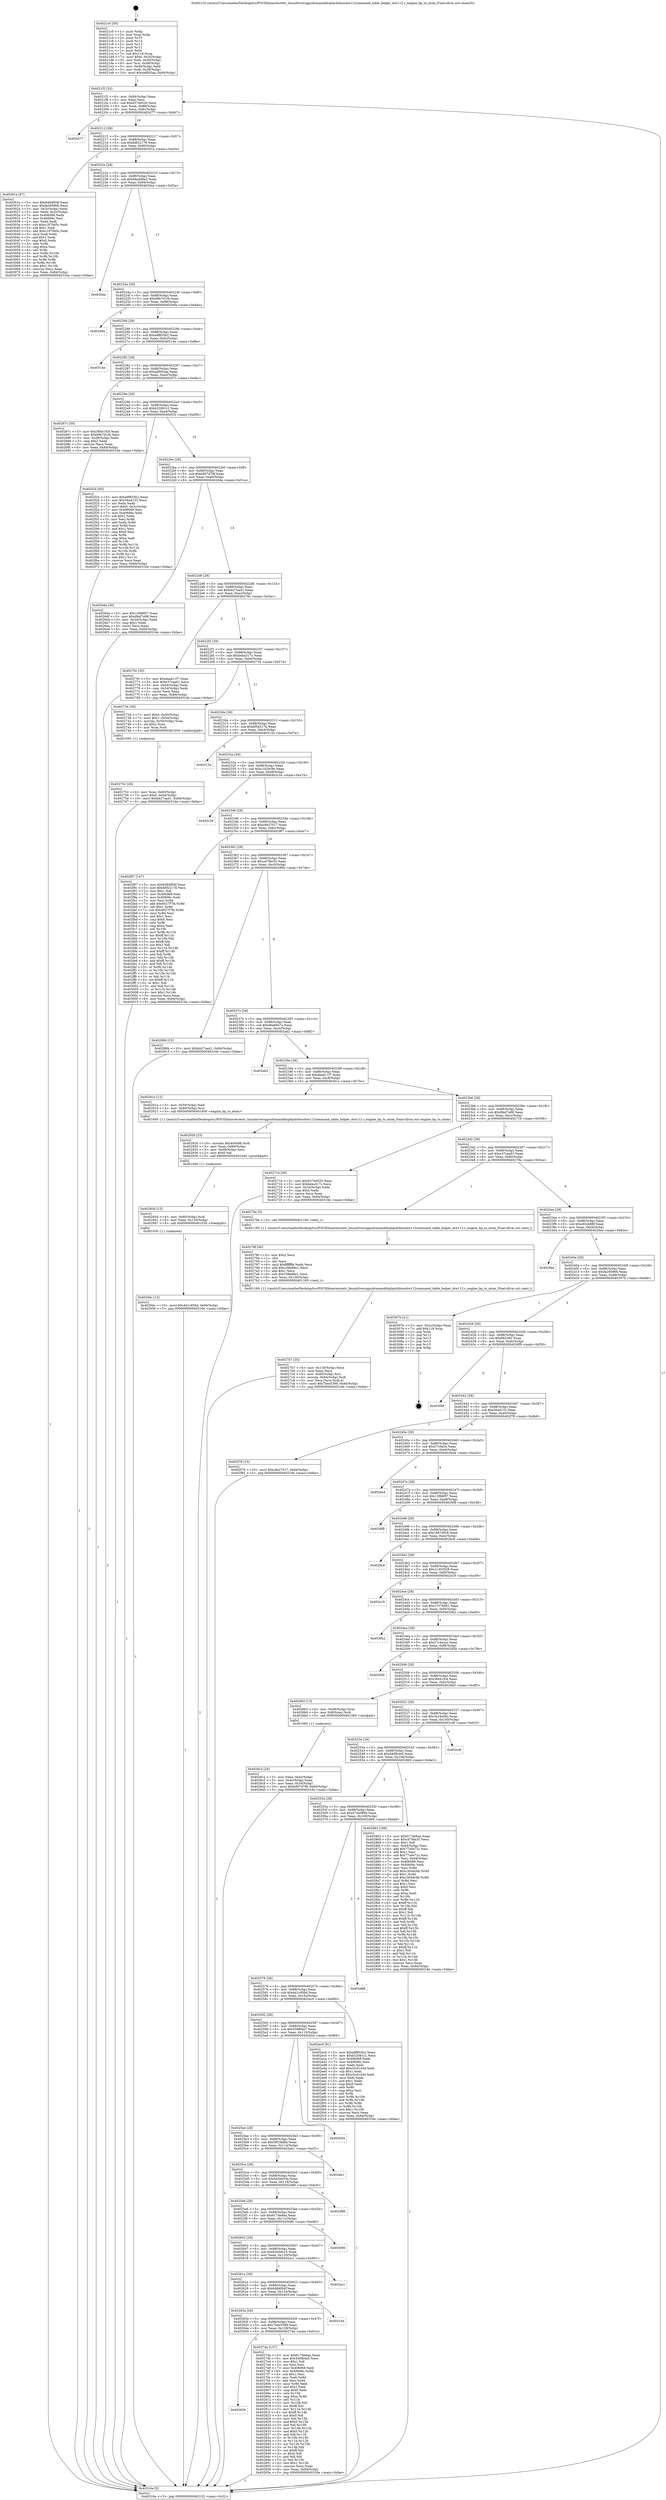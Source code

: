 digraph "0x4021c0" {
  label = "0x4021c0 (/mnt/c/Users/mathe/Desktop/tcc/POCII/binaries/extr_linuxdriversgpudrmamddisplaydcbiosdce112command_table_helper_dce112.c_engine_bp_to_atom_Final-ollvm.out::main(0))"
  labelloc = "t"
  node[shape=record]

  Entry [label="",width=0.3,height=0.3,shape=circle,fillcolor=black,style=filled]
  "0x4021f2" [label="{
     0x4021f2 [32]\l
     | [instrs]\l
     &nbsp;&nbsp;0x4021f2 \<+6\>: mov -0x84(%rbp),%eax\l
     &nbsp;&nbsp;0x4021f8 \<+2\>: mov %eax,%ecx\l
     &nbsp;&nbsp;0x4021fa \<+6\>: sub $0x837dd520,%ecx\l
     &nbsp;&nbsp;0x402200 \<+6\>: mov %eax,-0x88(%rbp)\l
     &nbsp;&nbsp;0x402206 \<+6\>: mov %ecx,-0x8c(%rbp)\l
     &nbsp;&nbsp;0x40220c \<+6\>: je 0000000000402d77 \<main+0xbb7\>\l
  }"]
  "0x402d77" [label="{
     0x402d77\l
  }", style=dashed]
  "0x402212" [label="{
     0x402212 [28]\l
     | [instrs]\l
     &nbsp;&nbsp;0x402212 \<+5\>: jmp 0000000000402217 \<main+0x57\>\l
     &nbsp;&nbsp;0x402217 \<+6\>: mov -0x88(%rbp),%eax\l
     &nbsp;&nbsp;0x40221d \<+5\>: sub $0x8df22178,%eax\l
     &nbsp;&nbsp;0x402222 \<+6\>: mov %eax,-0x90(%rbp)\l
     &nbsp;&nbsp;0x402228 \<+6\>: je 000000000040301a \<main+0xe5a\>\l
  }"]
  Exit [label="",width=0.3,height=0.3,shape=circle,fillcolor=black,style=filled,peripheries=2]
  "0x40301a" [label="{
     0x40301a [97]\l
     | [instrs]\l
     &nbsp;&nbsp;0x40301a \<+5\>: mov $0x6484f04f,%eax\l
     &nbsp;&nbsp;0x40301f \<+5\>: mov $0xfa285966,%ecx\l
     &nbsp;&nbsp;0x403024 \<+3\>: mov -0x3c(%rbp),%edx\l
     &nbsp;&nbsp;0x403027 \<+3\>: mov %edx,-0x2c(%rbp)\l
     &nbsp;&nbsp;0x40302a \<+7\>: mov 0x406068,%edx\l
     &nbsp;&nbsp;0x403031 \<+7\>: mov 0x40606c,%esi\l
     &nbsp;&nbsp;0x403038 \<+2\>: mov %edx,%edi\l
     &nbsp;&nbsp;0x40303a \<+6\>: sub $0xc1970d5c,%edi\l
     &nbsp;&nbsp;0x403040 \<+3\>: sub $0x1,%edi\l
     &nbsp;&nbsp;0x403043 \<+6\>: add $0xc1970d5c,%edi\l
     &nbsp;&nbsp;0x403049 \<+3\>: imul %edi,%edx\l
     &nbsp;&nbsp;0x40304c \<+3\>: and $0x1,%edx\l
     &nbsp;&nbsp;0x40304f \<+3\>: cmp $0x0,%edx\l
     &nbsp;&nbsp;0x403052 \<+4\>: sete %r8b\l
     &nbsp;&nbsp;0x403056 \<+3\>: cmp $0xa,%esi\l
     &nbsp;&nbsp;0x403059 \<+4\>: setl %r9b\l
     &nbsp;&nbsp;0x40305d \<+3\>: mov %r8b,%r10b\l
     &nbsp;&nbsp;0x403060 \<+3\>: and %r9b,%r10b\l
     &nbsp;&nbsp;0x403063 \<+3\>: xor %r9b,%r8b\l
     &nbsp;&nbsp;0x403066 \<+3\>: or %r8b,%r10b\l
     &nbsp;&nbsp;0x403069 \<+4\>: test $0x1,%r10b\l
     &nbsp;&nbsp;0x40306d \<+3\>: cmovne %ecx,%eax\l
     &nbsp;&nbsp;0x403070 \<+6\>: mov %eax,-0x84(%rbp)\l
     &nbsp;&nbsp;0x403076 \<+5\>: jmp 000000000040316e \<main+0xfae\>\l
  }"]
  "0x40222e" [label="{
     0x40222e [28]\l
     | [instrs]\l
     &nbsp;&nbsp;0x40222e \<+5\>: jmp 0000000000402233 \<main+0x73\>\l
     &nbsp;&nbsp;0x402233 \<+6\>: mov -0x88(%rbp),%eax\l
     &nbsp;&nbsp;0x402239 \<+5\>: sub $0x94edd8a3,%eax\l
     &nbsp;&nbsp;0x40223e \<+6\>: mov %eax,-0x94(%rbp)\l
     &nbsp;&nbsp;0x402244 \<+6\>: je 00000000004030ea \<main+0xf2a\>\l
  }"]
  "0x40294c" [label="{
     0x40294c [15]\l
     | [instrs]\l
     &nbsp;&nbsp;0x40294c \<+10\>: movl $0x4d1c856d,-0x84(%rbp)\l
     &nbsp;&nbsp;0x402956 \<+5\>: jmp 000000000040316e \<main+0xfae\>\l
  }"]
  "0x4030ea" [label="{
     0x4030ea\l
  }", style=dashed]
  "0x40224a" [label="{
     0x40224a [28]\l
     | [instrs]\l
     &nbsp;&nbsp;0x40224a \<+5\>: jmp 000000000040224f \<main+0x8f\>\l
     &nbsp;&nbsp;0x40224f \<+6\>: mov -0x88(%rbp),%eax\l
     &nbsp;&nbsp;0x402255 \<+5\>: sub $0x99b7d1f4,%eax\l
     &nbsp;&nbsp;0x40225a \<+6\>: mov %eax,-0x98(%rbp)\l
     &nbsp;&nbsp;0x402260 \<+6\>: je 000000000040269a \<main+0x4da\>\l
  }"]
  "0x40293d" [label="{
     0x40293d [15]\l
     | [instrs]\l
     &nbsp;&nbsp;0x40293d \<+4\>: mov -0x60(%rbp),%rdi\l
     &nbsp;&nbsp;0x402941 \<+6\>: mov %eax,-0x134(%rbp)\l
     &nbsp;&nbsp;0x402947 \<+5\>: call 0000000000401030 \<free@plt\>\l
     | [calls]\l
     &nbsp;&nbsp;0x401030 \{1\} (unknown)\l
  }"]
  "0x40269a" [label="{
     0x40269a\l
  }", style=dashed]
  "0x402266" [label="{
     0x402266 [28]\l
     | [instrs]\l
     &nbsp;&nbsp;0x402266 \<+5\>: jmp 000000000040226b \<main+0xab\>\l
     &nbsp;&nbsp;0x40226b \<+6\>: mov -0x88(%rbp),%eax\l
     &nbsp;&nbsp;0x402271 \<+5\>: sub $0xa9f855b2,%eax\l
     &nbsp;&nbsp;0x402276 \<+6\>: mov %eax,-0x9c(%rbp)\l
     &nbsp;&nbsp;0x40227c \<+6\>: je 000000000040314e \<main+0xf8e\>\l
  }"]
  "0x402926" [label="{
     0x402926 [23]\l
     | [instrs]\l
     &nbsp;&nbsp;0x402926 \<+10\>: movabs $0x4040d6,%rdi\l
     &nbsp;&nbsp;0x402930 \<+3\>: mov %eax,-0x68(%rbp)\l
     &nbsp;&nbsp;0x402933 \<+3\>: mov -0x68(%rbp),%esi\l
     &nbsp;&nbsp;0x402936 \<+2\>: mov $0x0,%al\l
     &nbsp;&nbsp;0x402938 \<+5\>: call 0000000000401040 \<printf@plt\>\l
     | [calls]\l
     &nbsp;&nbsp;0x401040 \{1\} (unknown)\l
  }"]
  "0x40314e" [label="{
     0x40314e\l
  }", style=dashed]
  "0x402282" [label="{
     0x402282 [28]\l
     | [instrs]\l
     &nbsp;&nbsp;0x402282 \<+5\>: jmp 0000000000402287 \<main+0xc7\>\l
     &nbsp;&nbsp;0x402287 \<+6\>: mov -0x88(%rbp),%eax\l
     &nbsp;&nbsp;0x40228d \<+5\>: sub $0xaaf003aa,%eax\l
     &nbsp;&nbsp;0x402292 \<+6\>: mov %eax,-0xa0(%rbp)\l
     &nbsp;&nbsp;0x402298 \<+6\>: je 000000000040267c \<main+0x4bc\>\l
  }"]
  "0x402656" [label="{
     0x402656\l
  }", style=dashed]
  "0x40267c" [label="{
     0x40267c [30]\l
     | [instrs]\l
     &nbsp;&nbsp;0x40267c \<+5\>: mov $0x38441fc4,%eax\l
     &nbsp;&nbsp;0x402681 \<+5\>: mov $0x99b7d1f4,%ecx\l
     &nbsp;&nbsp;0x402686 \<+3\>: mov -0x38(%rbp),%edx\l
     &nbsp;&nbsp;0x402689 \<+3\>: cmp $0x2,%edx\l
     &nbsp;&nbsp;0x40268c \<+3\>: cmovne %ecx,%eax\l
     &nbsp;&nbsp;0x40268f \<+6\>: mov %eax,-0x84(%rbp)\l
     &nbsp;&nbsp;0x402695 \<+5\>: jmp 000000000040316e \<main+0xfae\>\l
  }"]
  "0x40229e" [label="{
     0x40229e [28]\l
     | [instrs]\l
     &nbsp;&nbsp;0x40229e \<+5\>: jmp 00000000004022a3 \<main+0xe3\>\l
     &nbsp;&nbsp;0x4022a3 \<+6\>: mov -0x88(%rbp),%eax\l
     &nbsp;&nbsp;0x4022a9 \<+5\>: sub $0xb32081c1,%eax\l
     &nbsp;&nbsp;0x4022ae \<+6\>: mov %eax,-0xa4(%rbp)\l
     &nbsp;&nbsp;0x4022b4 \<+6\>: je 0000000000402f1b \<main+0xd5b\>\l
  }"]
  "0x40316e" [label="{
     0x40316e [5]\l
     | [instrs]\l
     &nbsp;&nbsp;0x40316e \<+5\>: jmp 00000000004021f2 \<main+0x32\>\l
  }"]
  "0x4021c0" [label="{
     0x4021c0 [50]\l
     | [instrs]\l
     &nbsp;&nbsp;0x4021c0 \<+1\>: push %rbp\l
     &nbsp;&nbsp;0x4021c1 \<+3\>: mov %rsp,%rbp\l
     &nbsp;&nbsp;0x4021c4 \<+2\>: push %r15\l
     &nbsp;&nbsp;0x4021c6 \<+2\>: push %r14\l
     &nbsp;&nbsp;0x4021c8 \<+2\>: push %r13\l
     &nbsp;&nbsp;0x4021ca \<+2\>: push %r12\l
     &nbsp;&nbsp;0x4021cc \<+1\>: push %rbx\l
     &nbsp;&nbsp;0x4021cd \<+7\>: sub $0x118,%rsp\l
     &nbsp;&nbsp;0x4021d4 \<+7\>: movl $0x0,-0x3c(%rbp)\l
     &nbsp;&nbsp;0x4021db \<+3\>: mov %edi,-0x40(%rbp)\l
     &nbsp;&nbsp;0x4021de \<+4\>: mov %rsi,-0x48(%rbp)\l
     &nbsp;&nbsp;0x4021e2 \<+3\>: mov -0x40(%rbp),%edi\l
     &nbsp;&nbsp;0x4021e5 \<+3\>: mov %edi,-0x38(%rbp)\l
     &nbsp;&nbsp;0x4021e8 \<+10\>: movl $0xaaf003aa,-0x84(%rbp)\l
  }"]
  "0x4027da" [label="{
     0x4027da [137]\l
     | [instrs]\l
     &nbsp;&nbsp;0x4027da \<+5\>: mov $0x6174b6aa,%eax\l
     &nbsp;&nbsp;0x4027df \<+5\>: mov $0x440fb4e5,%ecx\l
     &nbsp;&nbsp;0x4027e4 \<+2\>: mov $0x1,%dl\l
     &nbsp;&nbsp;0x4027e6 \<+2\>: xor %esi,%esi\l
     &nbsp;&nbsp;0x4027e8 \<+7\>: mov 0x406068,%edi\l
     &nbsp;&nbsp;0x4027ef \<+8\>: mov 0x40606c,%r8d\l
     &nbsp;&nbsp;0x4027f7 \<+3\>: sub $0x1,%esi\l
     &nbsp;&nbsp;0x4027fa \<+3\>: mov %edi,%r9d\l
     &nbsp;&nbsp;0x4027fd \<+3\>: add %esi,%r9d\l
     &nbsp;&nbsp;0x402800 \<+4\>: imul %r9d,%edi\l
     &nbsp;&nbsp;0x402804 \<+3\>: and $0x1,%edi\l
     &nbsp;&nbsp;0x402807 \<+3\>: cmp $0x0,%edi\l
     &nbsp;&nbsp;0x40280a \<+4\>: sete %r10b\l
     &nbsp;&nbsp;0x40280e \<+4\>: cmp $0xa,%r8d\l
     &nbsp;&nbsp;0x402812 \<+4\>: setl %r11b\l
     &nbsp;&nbsp;0x402816 \<+3\>: mov %r10b,%bl\l
     &nbsp;&nbsp;0x402819 \<+3\>: xor $0xff,%bl\l
     &nbsp;&nbsp;0x40281c \<+3\>: mov %r11b,%r14b\l
     &nbsp;&nbsp;0x40281f \<+4\>: xor $0xff,%r14b\l
     &nbsp;&nbsp;0x402823 \<+3\>: xor $0x0,%dl\l
     &nbsp;&nbsp;0x402826 \<+3\>: mov %bl,%r15b\l
     &nbsp;&nbsp;0x402829 \<+4\>: and $0x0,%r15b\l
     &nbsp;&nbsp;0x40282d \<+3\>: and %dl,%r10b\l
     &nbsp;&nbsp;0x402830 \<+3\>: mov %r14b,%r12b\l
     &nbsp;&nbsp;0x402833 \<+4\>: and $0x0,%r12b\l
     &nbsp;&nbsp;0x402837 \<+3\>: and %dl,%r11b\l
     &nbsp;&nbsp;0x40283a \<+3\>: or %r10b,%r15b\l
     &nbsp;&nbsp;0x40283d \<+3\>: or %r11b,%r12b\l
     &nbsp;&nbsp;0x402840 \<+3\>: xor %r12b,%r15b\l
     &nbsp;&nbsp;0x402843 \<+3\>: or %r14b,%bl\l
     &nbsp;&nbsp;0x402846 \<+3\>: xor $0xff,%bl\l
     &nbsp;&nbsp;0x402849 \<+3\>: or $0x0,%dl\l
     &nbsp;&nbsp;0x40284c \<+2\>: and %dl,%bl\l
     &nbsp;&nbsp;0x40284e \<+3\>: or %bl,%r15b\l
     &nbsp;&nbsp;0x402851 \<+4\>: test $0x1,%r15b\l
     &nbsp;&nbsp;0x402855 \<+3\>: cmovne %ecx,%eax\l
     &nbsp;&nbsp;0x402858 \<+6\>: mov %eax,-0x84(%rbp)\l
     &nbsp;&nbsp;0x40285e \<+5\>: jmp 000000000040316e \<main+0xfae\>\l
  }"]
  "0x402f1b" [label="{
     0x402f1b [93]\l
     | [instrs]\l
     &nbsp;&nbsp;0x402f1b \<+5\>: mov $0xa9f855b2,%eax\l
     &nbsp;&nbsp;0x402f20 \<+5\>: mov $0x56a4133,%ecx\l
     &nbsp;&nbsp;0x402f25 \<+2\>: xor %edx,%edx\l
     &nbsp;&nbsp;0x402f27 \<+7\>: movl $0x0,-0x3c(%rbp)\l
     &nbsp;&nbsp;0x402f2e \<+7\>: mov 0x406068,%esi\l
     &nbsp;&nbsp;0x402f35 \<+7\>: mov 0x40606c,%edi\l
     &nbsp;&nbsp;0x402f3c \<+3\>: sub $0x1,%edx\l
     &nbsp;&nbsp;0x402f3f \<+3\>: mov %esi,%r8d\l
     &nbsp;&nbsp;0x402f42 \<+3\>: add %edx,%r8d\l
     &nbsp;&nbsp;0x402f45 \<+4\>: imul %r8d,%esi\l
     &nbsp;&nbsp;0x402f49 \<+3\>: and $0x1,%esi\l
     &nbsp;&nbsp;0x402f4c \<+3\>: cmp $0x0,%esi\l
     &nbsp;&nbsp;0x402f4f \<+4\>: sete %r9b\l
     &nbsp;&nbsp;0x402f53 \<+3\>: cmp $0xa,%edi\l
     &nbsp;&nbsp;0x402f56 \<+4\>: setl %r10b\l
     &nbsp;&nbsp;0x402f5a \<+3\>: mov %r9b,%r11b\l
     &nbsp;&nbsp;0x402f5d \<+3\>: and %r10b,%r11b\l
     &nbsp;&nbsp;0x402f60 \<+3\>: xor %r10b,%r9b\l
     &nbsp;&nbsp;0x402f63 \<+3\>: or %r9b,%r11b\l
     &nbsp;&nbsp;0x402f66 \<+4\>: test $0x1,%r11b\l
     &nbsp;&nbsp;0x402f6a \<+3\>: cmovne %ecx,%eax\l
     &nbsp;&nbsp;0x402f6d \<+6\>: mov %eax,-0x84(%rbp)\l
     &nbsp;&nbsp;0x402f73 \<+5\>: jmp 000000000040316e \<main+0xfae\>\l
  }"]
  "0x4022ba" [label="{
     0x4022ba [28]\l
     | [instrs]\l
     &nbsp;&nbsp;0x4022ba \<+5\>: jmp 00000000004022bf \<main+0xff\>\l
     &nbsp;&nbsp;0x4022bf \<+6\>: mov -0x88(%rbp),%eax\l
     &nbsp;&nbsp;0x4022c5 \<+5\>: sub $0xb907d78f,%eax\l
     &nbsp;&nbsp;0x4022ca \<+6\>: mov %eax,-0xa8(%rbp)\l
     &nbsp;&nbsp;0x4022d0 \<+6\>: je 00000000004026da \<main+0x51a\>\l
  }"]
  "0x40263a" [label="{
     0x40263a [28]\l
     | [instrs]\l
     &nbsp;&nbsp;0x40263a \<+5\>: jmp 000000000040263f \<main+0x47f\>\l
     &nbsp;&nbsp;0x40263f \<+6\>: mov -0x88(%rbp),%eax\l
     &nbsp;&nbsp;0x402645 \<+5\>: sub $0x7bee5399,%eax\l
     &nbsp;&nbsp;0x40264a \<+6\>: mov %eax,-0x128(%rbp)\l
     &nbsp;&nbsp;0x402650 \<+6\>: je 00000000004027da \<main+0x61a\>\l
  }"]
  "0x4026da" [label="{
     0x4026da [30]\l
     | [instrs]\l
     &nbsp;&nbsp;0x4026da \<+5\>: mov $0x13f96f57,%eax\l
     &nbsp;&nbsp;0x4026df \<+5\>: mov $0xdfed7a98,%ecx\l
     &nbsp;&nbsp;0x4026e4 \<+3\>: mov -0x34(%rbp),%edx\l
     &nbsp;&nbsp;0x4026e7 \<+3\>: cmp $0x1,%edx\l
     &nbsp;&nbsp;0x4026ea \<+3\>: cmovl %ecx,%eax\l
     &nbsp;&nbsp;0x4026ed \<+6\>: mov %eax,-0x84(%rbp)\l
     &nbsp;&nbsp;0x4026f3 \<+5\>: jmp 000000000040316e \<main+0xfae\>\l
  }"]
  "0x4022d6" [label="{
     0x4022d6 [28]\l
     | [instrs]\l
     &nbsp;&nbsp;0x4022d6 \<+5\>: jmp 00000000004022db \<main+0x11b\>\l
     &nbsp;&nbsp;0x4022db \<+6\>: mov -0x88(%rbp),%eax\l
     &nbsp;&nbsp;0x4022e1 \<+5\>: sub $0xbb27aa41,%eax\l
     &nbsp;&nbsp;0x4022e6 \<+6\>: mov %eax,-0xac(%rbp)\l
     &nbsp;&nbsp;0x4022ec \<+6\>: je 000000000040276c \<main+0x5ac\>\l
  }"]
  "0x403164" [label="{
     0x403164\l
  }", style=dashed]
  "0x40276c" [label="{
     0x40276c [30]\l
     | [instrs]\l
     &nbsp;&nbsp;0x40276c \<+5\>: mov $0xdaad11f7,%eax\l
     &nbsp;&nbsp;0x402771 \<+5\>: mov $0xe37caa01,%ecx\l
     &nbsp;&nbsp;0x402776 \<+3\>: mov -0x64(%rbp),%edx\l
     &nbsp;&nbsp;0x402779 \<+3\>: cmp -0x54(%rbp),%edx\l
     &nbsp;&nbsp;0x40277c \<+3\>: cmovl %ecx,%eax\l
     &nbsp;&nbsp;0x40277f \<+6\>: mov %eax,-0x84(%rbp)\l
     &nbsp;&nbsp;0x402785 \<+5\>: jmp 000000000040316e \<main+0xfae\>\l
  }"]
  "0x4022f2" [label="{
     0x4022f2 [28]\l
     | [instrs]\l
     &nbsp;&nbsp;0x4022f2 \<+5\>: jmp 00000000004022f7 \<main+0x137\>\l
     &nbsp;&nbsp;0x4022f7 \<+6\>: mov -0x88(%rbp),%eax\l
     &nbsp;&nbsp;0x4022fd \<+5\>: sub $0xbeba317c,%eax\l
     &nbsp;&nbsp;0x402302 \<+6\>: mov %eax,-0xb0(%rbp)\l
     &nbsp;&nbsp;0x402308 \<+6\>: je 0000000000402734 \<main+0x574\>\l
  }"]
  "0x40261e" [label="{
     0x40261e [28]\l
     | [instrs]\l
     &nbsp;&nbsp;0x40261e \<+5\>: jmp 0000000000402623 \<main+0x463\>\l
     &nbsp;&nbsp;0x402623 \<+6\>: mov -0x88(%rbp),%eax\l
     &nbsp;&nbsp;0x402629 \<+5\>: sub $0x6484f04f,%eax\l
     &nbsp;&nbsp;0x40262e \<+6\>: mov %eax,-0x124(%rbp)\l
     &nbsp;&nbsp;0x402634 \<+6\>: je 0000000000403164 \<main+0xfa4\>\l
  }"]
  "0x402734" [label="{
     0x402734 [30]\l
     | [instrs]\l
     &nbsp;&nbsp;0x402734 \<+7\>: movl $0x0,-0x50(%rbp)\l
     &nbsp;&nbsp;0x40273b \<+7\>: movl $0x1,-0x54(%rbp)\l
     &nbsp;&nbsp;0x402742 \<+4\>: movslq -0x54(%rbp),%rax\l
     &nbsp;&nbsp;0x402746 \<+4\>: shl $0x2,%rax\l
     &nbsp;&nbsp;0x40274a \<+3\>: mov %rax,%rdi\l
     &nbsp;&nbsp;0x40274d \<+5\>: call 0000000000401050 \<malloc@plt\>\l
     | [calls]\l
     &nbsp;&nbsp;0x401050 \{1\} (unknown)\l
  }"]
  "0x40230e" [label="{
     0x40230e [28]\l
     | [instrs]\l
     &nbsp;&nbsp;0x40230e \<+5\>: jmp 0000000000402313 \<main+0x153\>\l
     &nbsp;&nbsp;0x402313 \<+6\>: mov -0x88(%rbp),%eax\l
     &nbsp;&nbsp;0x402319 \<+5\>: sub $0xbf5b517b,%eax\l
     &nbsp;&nbsp;0x40231e \<+6\>: mov %eax,-0xb4(%rbp)\l
     &nbsp;&nbsp;0x402324 \<+6\>: je 000000000040313a \<main+0xf7a\>\l
  }"]
  "0x402ac1" [label="{
     0x402ac1\l
  }", style=dashed]
  "0x40313a" [label="{
     0x40313a\l
  }", style=dashed]
  "0x40232a" [label="{
     0x40232a [28]\l
     | [instrs]\l
     &nbsp;&nbsp;0x40232a \<+5\>: jmp 000000000040232f \<main+0x16f\>\l
     &nbsp;&nbsp;0x40232f \<+6\>: mov -0x88(%rbp),%eax\l
     &nbsp;&nbsp;0x402335 \<+5\>: sub $0xc1d24c9e,%eax\l
     &nbsp;&nbsp;0x40233a \<+6\>: mov %eax,-0xb8(%rbp)\l
     &nbsp;&nbsp;0x402340 \<+6\>: je 0000000000402c34 \<main+0xa74\>\l
  }"]
  "0x402602" [label="{
     0x402602 [28]\l
     | [instrs]\l
     &nbsp;&nbsp;0x402602 \<+5\>: jmp 0000000000402607 \<main+0x447\>\l
     &nbsp;&nbsp;0x402607 \<+6\>: mov -0x88(%rbp),%eax\l
     &nbsp;&nbsp;0x40260d \<+5\>: sub $0x63e5de15,%eax\l
     &nbsp;&nbsp;0x402612 \<+6\>: mov %eax,-0x120(%rbp)\l
     &nbsp;&nbsp;0x402618 \<+6\>: je 0000000000402ac1 \<main+0x901\>\l
  }"]
  "0x402c34" [label="{
     0x402c34\l
  }", style=dashed]
  "0x402346" [label="{
     0x402346 [28]\l
     | [instrs]\l
     &nbsp;&nbsp;0x402346 \<+5\>: jmp 000000000040234b \<main+0x18b\>\l
     &nbsp;&nbsp;0x40234b \<+6\>: mov -0x88(%rbp),%eax\l
     &nbsp;&nbsp;0x402351 \<+5\>: sub $0xc9e27017,%eax\l
     &nbsp;&nbsp;0x402356 \<+6\>: mov %eax,-0xbc(%rbp)\l
     &nbsp;&nbsp;0x40235c \<+6\>: je 0000000000402f87 \<main+0xdc7\>\l
  }"]
  "0x403090" [label="{
     0x403090\l
  }", style=dashed]
  "0x402f87" [label="{
     0x402f87 [147]\l
     | [instrs]\l
     &nbsp;&nbsp;0x402f87 \<+5\>: mov $0x6484f04f,%eax\l
     &nbsp;&nbsp;0x402f8c \<+5\>: mov $0x8df22178,%ecx\l
     &nbsp;&nbsp;0x402f91 \<+2\>: mov $0x1,%dl\l
     &nbsp;&nbsp;0x402f93 \<+7\>: mov 0x406068,%esi\l
     &nbsp;&nbsp;0x402f9a \<+7\>: mov 0x40606c,%edi\l
     &nbsp;&nbsp;0x402fa1 \<+3\>: mov %esi,%r8d\l
     &nbsp;&nbsp;0x402fa4 \<+7\>: add $0x4027f7fd,%r8d\l
     &nbsp;&nbsp;0x402fab \<+4\>: sub $0x1,%r8d\l
     &nbsp;&nbsp;0x402faf \<+7\>: sub $0x4027f7fd,%r8d\l
     &nbsp;&nbsp;0x402fb6 \<+4\>: imul %r8d,%esi\l
     &nbsp;&nbsp;0x402fba \<+3\>: and $0x1,%esi\l
     &nbsp;&nbsp;0x402fbd \<+3\>: cmp $0x0,%esi\l
     &nbsp;&nbsp;0x402fc0 \<+4\>: sete %r9b\l
     &nbsp;&nbsp;0x402fc4 \<+3\>: cmp $0xa,%edi\l
     &nbsp;&nbsp;0x402fc7 \<+4\>: setl %r10b\l
     &nbsp;&nbsp;0x402fcb \<+3\>: mov %r9b,%r11b\l
     &nbsp;&nbsp;0x402fce \<+4\>: xor $0xff,%r11b\l
     &nbsp;&nbsp;0x402fd2 \<+3\>: mov %r10b,%bl\l
     &nbsp;&nbsp;0x402fd5 \<+3\>: xor $0xff,%bl\l
     &nbsp;&nbsp;0x402fd8 \<+3\>: xor $0x1,%dl\l
     &nbsp;&nbsp;0x402fdb \<+3\>: mov %r11b,%r14b\l
     &nbsp;&nbsp;0x402fde \<+4\>: and $0xff,%r14b\l
     &nbsp;&nbsp;0x402fe2 \<+3\>: and %dl,%r9b\l
     &nbsp;&nbsp;0x402fe5 \<+3\>: mov %bl,%r15b\l
     &nbsp;&nbsp;0x402fe8 \<+4\>: and $0xff,%r15b\l
     &nbsp;&nbsp;0x402fec \<+3\>: and %dl,%r10b\l
     &nbsp;&nbsp;0x402fef \<+3\>: or %r9b,%r14b\l
     &nbsp;&nbsp;0x402ff2 \<+3\>: or %r10b,%r15b\l
     &nbsp;&nbsp;0x402ff5 \<+3\>: xor %r15b,%r14b\l
     &nbsp;&nbsp;0x402ff8 \<+3\>: or %bl,%r11b\l
     &nbsp;&nbsp;0x402ffb \<+4\>: xor $0xff,%r11b\l
     &nbsp;&nbsp;0x402fff \<+3\>: or $0x1,%dl\l
     &nbsp;&nbsp;0x403002 \<+3\>: and %dl,%r11b\l
     &nbsp;&nbsp;0x403005 \<+3\>: or %r11b,%r14b\l
     &nbsp;&nbsp;0x403008 \<+4\>: test $0x1,%r14b\l
     &nbsp;&nbsp;0x40300c \<+3\>: cmovne %ecx,%eax\l
     &nbsp;&nbsp;0x40300f \<+6\>: mov %eax,-0x84(%rbp)\l
     &nbsp;&nbsp;0x403015 \<+5\>: jmp 000000000040316e \<main+0xfae\>\l
  }"]
  "0x402362" [label="{
     0x402362 [28]\l
     | [instrs]\l
     &nbsp;&nbsp;0x402362 \<+5\>: jmp 0000000000402367 \<main+0x1a7\>\l
     &nbsp;&nbsp;0x402367 \<+6\>: mov -0x88(%rbp),%eax\l
     &nbsp;&nbsp;0x40236d \<+5\>: sub $0xcd7fde35,%eax\l
     &nbsp;&nbsp;0x402372 \<+6\>: mov %eax,-0xc0(%rbp)\l
     &nbsp;&nbsp;0x402378 \<+6\>: je 000000000040290b \<main+0x74b\>\l
  }"]
  "0x4025e6" [label="{
     0x4025e6 [28]\l
     | [instrs]\l
     &nbsp;&nbsp;0x4025e6 \<+5\>: jmp 00000000004025eb \<main+0x42b\>\l
     &nbsp;&nbsp;0x4025eb \<+6\>: mov -0x88(%rbp),%eax\l
     &nbsp;&nbsp;0x4025f1 \<+5\>: sub $0x6174b6aa,%eax\l
     &nbsp;&nbsp;0x4025f6 \<+6\>: mov %eax,-0x11c(%rbp)\l
     &nbsp;&nbsp;0x4025fc \<+6\>: je 0000000000403090 \<main+0xed0\>\l
  }"]
  "0x40290b" [label="{
     0x40290b [15]\l
     | [instrs]\l
     &nbsp;&nbsp;0x40290b \<+10\>: movl $0xbb27aa41,-0x84(%rbp)\l
     &nbsp;&nbsp;0x402915 \<+5\>: jmp 000000000040316e \<main+0xfae\>\l
  }"]
  "0x40237e" [label="{
     0x40237e [28]\l
     | [instrs]\l
     &nbsp;&nbsp;0x40237e \<+5\>: jmp 0000000000402383 \<main+0x1c3\>\l
     &nbsp;&nbsp;0x402383 \<+6\>: mov -0x88(%rbp),%eax\l
     &nbsp;&nbsp;0x402389 \<+5\>: sub $0xd6e66e7a,%eax\l
     &nbsp;&nbsp;0x40238e \<+6\>: mov %eax,-0xc4(%rbp)\l
     &nbsp;&nbsp;0x402394 \<+6\>: je 0000000000402ab2 \<main+0x8f2\>\l
  }"]
  "0x402d86" [label="{
     0x402d86\l
  }", style=dashed]
  "0x402ab2" [label="{
     0x402ab2\l
  }", style=dashed]
  "0x40239a" [label="{
     0x40239a [28]\l
     | [instrs]\l
     &nbsp;&nbsp;0x40239a \<+5\>: jmp 000000000040239f \<main+0x1df\>\l
     &nbsp;&nbsp;0x40239f \<+6\>: mov -0x88(%rbp),%eax\l
     &nbsp;&nbsp;0x4023a5 \<+5\>: sub $0xdaad11f7,%eax\l
     &nbsp;&nbsp;0x4023aa \<+6\>: mov %eax,-0xc8(%rbp)\l
     &nbsp;&nbsp;0x4023b0 \<+6\>: je 000000000040291a \<main+0x75a\>\l
  }"]
  "0x4025ca" [label="{
     0x4025ca [28]\l
     | [instrs]\l
     &nbsp;&nbsp;0x4025ca \<+5\>: jmp 00000000004025cf \<main+0x40f\>\l
     &nbsp;&nbsp;0x4025cf \<+6\>: mov -0x88(%rbp),%eax\l
     &nbsp;&nbsp;0x4025d5 \<+5\>: sub $0x5a5eb33a,%eax\l
     &nbsp;&nbsp;0x4025da \<+6\>: mov %eax,-0x118(%rbp)\l
     &nbsp;&nbsp;0x4025e0 \<+6\>: je 0000000000402d86 \<main+0xbc6\>\l
  }"]
  "0x40291a" [label="{
     0x40291a [12]\l
     | [instrs]\l
     &nbsp;&nbsp;0x40291a \<+3\>: mov -0x50(%rbp),%edi\l
     &nbsp;&nbsp;0x40291d \<+4\>: mov -0x60(%rbp),%rsi\l
     &nbsp;&nbsp;0x402921 \<+5\>: call 0000000000401600 \<engine_bp_to_atom\>\l
     | [calls]\l
     &nbsp;&nbsp;0x401600 \{1\} (/mnt/c/Users/mathe/Desktop/tcc/POCII/binaries/extr_linuxdriversgpudrmamddisplaydcbiosdce112command_table_helper_dce112.c_engine_bp_to_atom_Final-ollvm.out::engine_bp_to_atom)\l
  }"]
  "0x4023b6" [label="{
     0x4023b6 [28]\l
     | [instrs]\l
     &nbsp;&nbsp;0x4023b6 \<+5\>: jmp 00000000004023bb \<main+0x1fb\>\l
     &nbsp;&nbsp;0x4023bb \<+6\>: mov -0x88(%rbp),%eax\l
     &nbsp;&nbsp;0x4023c1 \<+5\>: sub $0xdfed7a98,%eax\l
     &nbsp;&nbsp;0x4023c6 \<+6\>: mov %eax,-0xcc(%rbp)\l
     &nbsp;&nbsp;0x4023cc \<+6\>: je 0000000000402716 \<main+0x556\>\l
  }"]
  "0x402eb1" [label="{
     0x402eb1\l
  }", style=dashed]
  "0x402716" [label="{
     0x402716 [30]\l
     | [instrs]\l
     &nbsp;&nbsp;0x402716 \<+5\>: mov $0x837dd520,%eax\l
     &nbsp;&nbsp;0x40271b \<+5\>: mov $0xbeba317c,%ecx\l
     &nbsp;&nbsp;0x402720 \<+3\>: mov -0x34(%rbp),%edx\l
     &nbsp;&nbsp;0x402723 \<+3\>: cmp $0x0,%edx\l
     &nbsp;&nbsp;0x402726 \<+3\>: cmove %ecx,%eax\l
     &nbsp;&nbsp;0x402729 \<+6\>: mov %eax,-0x84(%rbp)\l
     &nbsp;&nbsp;0x40272f \<+5\>: jmp 000000000040316e \<main+0xfae\>\l
  }"]
  "0x4023d2" [label="{
     0x4023d2 [28]\l
     | [instrs]\l
     &nbsp;&nbsp;0x4023d2 \<+5\>: jmp 00000000004023d7 \<main+0x217\>\l
     &nbsp;&nbsp;0x4023d7 \<+6\>: mov -0x88(%rbp),%eax\l
     &nbsp;&nbsp;0x4023dd \<+5\>: sub $0xe37caa01,%eax\l
     &nbsp;&nbsp;0x4023e2 \<+6\>: mov %eax,-0xd0(%rbp)\l
     &nbsp;&nbsp;0x4023e8 \<+6\>: je 000000000040278a \<main+0x5ca\>\l
  }"]
  "0x4025ae" [label="{
     0x4025ae [28]\l
     | [instrs]\l
     &nbsp;&nbsp;0x4025ae \<+5\>: jmp 00000000004025b3 \<main+0x3f3\>\l
     &nbsp;&nbsp;0x4025b3 \<+6\>: mov -0x88(%rbp),%eax\l
     &nbsp;&nbsp;0x4025b9 \<+5\>: sub $0x5853bfbb,%eax\l
     &nbsp;&nbsp;0x4025be \<+6\>: mov %eax,-0x114(%rbp)\l
     &nbsp;&nbsp;0x4025c4 \<+6\>: je 0000000000402eb1 \<main+0xcf1\>\l
  }"]
  "0x40278a" [label="{
     0x40278a [5]\l
     | [instrs]\l
     &nbsp;&nbsp;0x40278a \<+5\>: call 0000000000401160 \<next_i\>\l
     | [calls]\l
     &nbsp;&nbsp;0x401160 \{1\} (/mnt/c/Users/mathe/Desktop/tcc/POCII/binaries/extr_linuxdriversgpudrmamddisplaydcbiosdce112command_table_helper_dce112.c_engine_bp_to_atom_Final-ollvm.out::next_i)\l
  }"]
  "0x4023ee" [label="{
     0x4023ee [28]\l
     | [instrs]\l
     &nbsp;&nbsp;0x4023ee \<+5\>: jmp 00000000004023f3 \<main+0x233\>\l
     &nbsp;&nbsp;0x4023f3 \<+6\>: mov -0x88(%rbp),%eax\l
     &nbsp;&nbsp;0x4023f9 \<+5\>: sub $0xe92cb88f,%eax\l
     &nbsp;&nbsp;0x4023fe \<+6\>: mov %eax,-0xd4(%rbp)\l
     &nbsp;&nbsp;0x402404 \<+6\>: je 00000000004029ee \<main+0x82e\>\l
  }"]
  "0x402b54" [label="{
     0x402b54\l
  }", style=dashed]
  "0x4029ee" [label="{
     0x4029ee\l
  }", style=dashed]
  "0x40240a" [label="{
     0x40240a [28]\l
     | [instrs]\l
     &nbsp;&nbsp;0x40240a \<+5\>: jmp 000000000040240f \<main+0x24f\>\l
     &nbsp;&nbsp;0x40240f \<+6\>: mov -0x88(%rbp),%eax\l
     &nbsp;&nbsp;0x402415 \<+5\>: sub $0xfa285966,%eax\l
     &nbsp;&nbsp;0x40241a \<+6\>: mov %eax,-0xd8(%rbp)\l
     &nbsp;&nbsp;0x402420 \<+6\>: je 000000000040307b \<main+0xebb\>\l
  }"]
  "0x402592" [label="{
     0x402592 [28]\l
     | [instrs]\l
     &nbsp;&nbsp;0x402592 \<+5\>: jmp 0000000000402597 \<main+0x3d7\>\l
     &nbsp;&nbsp;0x402597 \<+6\>: mov -0x88(%rbp),%eax\l
     &nbsp;&nbsp;0x40259d \<+5\>: sub $0x5588fda7,%eax\l
     &nbsp;&nbsp;0x4025a2 \<+6\>: mov %eax,-0x110(%rbp)\l
     &nbsp;&nbsp;0x4025a8 \<+6\>: je 0000000000402b54 \<main+0x994\>\l
  }"]
  "0x40307b" [label="{
     0x40307b [21]\l
     | [instrs]\l
     &nbsp;&nbsp;0x40307b \<+3\>: mov -0x2c(%rbp),%eax\l
     &nbsp;&nbsp;0x40307e \<+7\>: add $0x118,%rsp\l
     &nbsp;&nbsp;0x403085 \<+1\>: pop %rbx\l
     &nbsp;&nbsp;0x403086 \<+2\>: pop %r12\l
     &nbsp;&nbsp;0x403088 \<+2\>: pop %r13\l
     &nbsp;&nbsp;0x40308a \<+2\>: pop %r14\l
     &nbsp;&nbsp;0x40308c \<+2\>: pop %r15\l
     &nbsp;&nbsp;0x40308e \<+1\>: pop %rbp\l
     &nbsp;&nbsp;0x40308f \<+1\>: ret\l
  }"]
  "0x402426" [label="{
     0x402426 [28]\l
     | [instrs]\l
     &nbsp;&nbsp;0x402426 \<+5\>: jmp 000000000040242b \<main+0x26b\>\l
     &nbsp;&nbsp;0x40242b \<+6\>: mov -0x88(%rbp),%eax\l
     &nbsp;&nbsp;0x402431 \<+5\>: sub $0x992360,%eax\l
     &nbsp;&nbsp;0x402436 \<+6\>: mov %eax,-0xdc(%rbp)\l
     &nbsp;&nbsp;0x40243c \<+6\>: je 00000000004030f9 \<main+0xf39\>\l
  }"]
  "0x402ec0" [label="{
     0x402ec0 [91]\l
     | [instrs]\l
     &nbsp;&nbsp;0x402ec0 \<+5\>: mov $0xa9f855b2,%eax\l
     &nbsp;&nbsp;0x402ec5 \<+5\>: mov $0xb32081c1,%ecx\l
     &nbsp;&nbsp;0x402eca \<+7\>: mov 0x406068,%edx\l
     &nbsp;&nbsp;0x402ed1 \<+7\>: mov 0x40606c,%esi\l
     &nbsp;&nbsp;0x402ed8 \<+2\>: mov %edx,%edi\l
     &nbsp;&nbsp;0x402eda \<+6\>: add $0xc5cd143d,%edi\l
     &nbsp;&nbsp;0x402ee0 \<+3\>: sub $0x1,%edi\l
     &nbsp;&nbsp;0x402ee3 \<+6\>: sub $0xc5cd143d,%edi\l
     &nbsp;&nbsp;0x402ee9 \<+3\>: imul %edi,%edx\l
     &nbsp;&nbsp;0x402eec \<+3\>: and $0x1,%edx\l
     &nbsp;&nbsp;0x402eef \<+3\>: cmp $0x0,%edx\l
     &nbsp;&nbsp;0x402ef2 \<+4\>: sete %r8b\l
     &nbsp;&nbsp;0x402ef6 \<+3\>: cmp $0xa,%esi\l
     &nbsp;&nbsp;0x402ef9 \<+4\>: setl %r9b\l
     &nbsp;&nbsp;0x402efd \<+3\>: mov %r8b,%r10b\l
     &nbsp;&nbsp;0x402f00 \<+3\>: and %r9b,%r10b\l
     &nbsp;&nbsp;0x402f03 \<+3\>: xor %r9b,%r8b\l
     &nbsp;&nbsp;0x402f06 \<+3\>: or %r8b,%r10b\l
     &nbsp;&nbsp;0x402f09 \<+4\>: test $0x1,%r10b\l
     &nbsp;&nbsp;0x402f0d \<+3\>: cmovne %ecx,%eax\l
     &nbsp;&nbsp;0x402f10 \<+6\>: mov %eax,-0x84(%rbp)\l
     &nbsp;&nbsp;0x402f16 \<+5\>: jmp 000000000040316e \<main+0xfae\>\l
  }"]
  "0x4030f9" [label="{
     0x4030f9\l
  }", style=dashed]
  "0x402442" [label="{
     0x402442 [28]\l
     | [instrs]\l
     &nbsp;&nbsp;0x402442 \<+5\>: jmp 0000000000402447 \<main+0x287\>\l
     &nbsp;&nbsp;0x402447 \<+6\>: mov -0x88(%rbp),%eax\l
     &nbsp;&nbsp;0x40244d \<+5\>: sub $0x56a4133,%eax\l
     &nbsp;&nbsp;0x402452 \<+6\>: mov %eax,-0xe0(%rbp)\l
     &nbsp;&nbsp;0x402458 \<+6\>: je 0000000000402f78 \<main+0xdb8\>\l
  }"]
  "0x402576" [label="{
     0x402576 [28]\l
     | [instrs]\l
     &nbsp;&nbsp;0x402576 \<+5\>: jmp 000000000040257b \<main+0x3bb\>\l
     &nbsp;&nbsp;0x40257b \<+6\>: mov -0x88(%rbp),%eax\l
     &nbsp;&nbsp;0x402581 \<+5\>: sub $0x4d1c856d,%eax\l
     &nbsp;&nbsp;0x402586 \<+6\>: mov %eax,-0x10c(%rbp)\l
     &nbsp;&nbsp;0x40258c \<+6\>: je 0000000000402ec0 \<main+0xd00\>\l
  }"]
  "0x402f78" [label="{
     0x402f78 [15]\l
     | [instrs]\l
     &nbsp;&nbsp;0x402f78 \<+10\>: movl $0xc9e27017,-0x84(%rbp)\l
     &nbsp;&nbsp;0x402f82 \<+5\>: jmp 000000000040316e \<main+0xfae\>\l
  }"]
  "0x40245e" [label="{
     0x40245e [28]\l
     | [instrs]\l
     &nbsp;&nbsp;0x40245e \<+5\>: jmp 0000000000402463 \<main+0x2a3\>\l
     &nbsp;&nbsp;0x402463 \<+6\>: mov -0x88(%rbp),%eax\l
     &nbsp;&nbsp;0x402469 \<+5\>: sub $0x57c9a54,%eax\l
     &nbsp;&nbsp;0x40246e \<+6\>: mov %eax,-0xe4(%rbp)\l
     &nbsp;&nbsp;0x402474 \<+6\>: je 0000000000402be4 \<main+0xa24\>\l
  }"]
  "0x402d68" [label="{
     0x402d68\l
  }", style=dashed]
  "0x402be4" [label="{
     0x402be4\l
  }", style=dashed]
  "0x40247a" [label="{
     0x40247a [28]\l
     | [instrs]\l
     &nbsp;&nbsp;0x40247a \<+5\>: jmp 000000000040247f \<main+0x2bf\>\l
     &nbsp;&nbsp;0x40247f \<+6\>: mov -0x88(%rbp),%eax\l
     &nbsp;&nbsp;0x402485 \<+5\>: sub $0x13f96f57,%eax\l
     &nbsp;&nbsp;0x40248a \<+6\>: mov %eax,-0xe8(%rbp)\l
     &nbsp;&nbsp;0x402490 \<+6\>: je 00000000004026f8 \<main+0x538\>\l
  }"]
  "0x40255a" [label="{
     0x40255a [28]\l
     | [instrs]\l
     &nbsp;&nbsp;0x40255a \<+5\>: jmp 000000000040255f \<main+0x39f\>\l
     &nbsp;&nbsp;0x40255f \<+6\>: mov -0x88(%rbp),%eax\l
     &nbsp;&nbsp;0x402565 \<+5\>: sub $0x473a0894,%eax\l
     &nbsp;&nbsp;0x40256a \<+6\>: mov %eax,-0x108(%rbp)\l
     &nbsp;&nbsp;0x402570 \<+6\>: je 0000000000402d68 \<main+0xba8\>\l
  }"]
  "0x4026f8" [label="{
     0x4026f8\l
  }", style=dashed]
  "0x402496" [label="{
     0x402496 [28]\l
     | [instrs]\l
     &nbsp;&nbsp;0x402496 \<+5\>: jmp 000000000040249b \<main+0x2db\>\l
     &nbsp;&nbsp;0x40249b \<+6\>: mov -0x88(%rbp),%eax\l
     &nbsp;&nbsp;0x4024a1 \<+5\>: sub $0x1687d0c8,%eax\l
     &nbsp;&nbsp;0x4024a6 \<+6\>: mov %eax,-0xec(%rbp)\l
     &nbsp;&nbsp;0x4024ac \<+6\>: je 0000000000402bc6 \<main+0xa06\>\l
  }"]
  "0x402863" [label="{
     0x402863 [168]\l
     | [instrs]\l
     &nbsp;&nbsp;0x402863 \<+5\>: mov $0x6174b6aa,%eax\l
     &nbsp;&nbsp;0x402868 \<+5\>: mov $0xcd7fde35,%ecx\l
     &nbsp;&nbsp;0x40286d \<+2\>: mov $0x1,%dl\l
     &nbsp;&nbsp;0x40286f \<+3\>: mov -0x64(%rbp),%esi\l
     &nbsp;&nbsp;0x402872 \<+6\>: add $0x77a0e72c,%esi\l
     &nbsp;&nbsp;0x402878 \<+3\>: add $0x1,%esi\l
     &nbsp;&nbsp;0x40287b \<+6\>: sub $0x77a0e72c,%esi\l
     &nbsp;&nbsp;0x402881 \<+3\>: mov %esi,-0x64(%rbp)\l
     &nbsp;&nbsp;0x402884 \<+7\>: mov 0x406068,%esi\l
     &nbsp;&nbsp;0x40288b \<+7\>: mov 0x40606c,%edi\l
     &nbsp;&nbsp;0x402892 \<+3\>: mov %esi,%r8d\l
     &nbsp;&nbsp;0x402895 \<+7\>: add $0xc304dc6b,%r8d\l
     &nbsp;&nbsp;0x40289c \<+4\>: sub $0x1,%r8d\l
     &nbsp;&nbsp;0x4028a0 \<+7\>: sub $0xc304dc6b,%r8d\l
     &nbsp;&nbsp;0x4028a7 \<+4\>: imul %r8d,%esi\l
     &nbsp;&nbsp;0x4028ab \<+3\>: and $0x1,%esi\l
     &nbsp;&nbsp;0x4028ae \<+3\>: cmp $0x0,%esi\l
     &nbsp;&nbsp;0x4028b1 \<+4\>: sete %r9b\l
     &nbsp;&nbsp;0x4028b5 \<+3\>: cmp $0xa,%edi\l
     &nbsp;&nbsp;0x4028b8 \<+4\>: setl %r10b\l
     &nbsp;&nbsp;0x4028bc \<+3\>: mov %r9b,%r11b\l
     &nbsp;&nbsp;0x4028bf \<+4\>: xor $0xff,%r11b\l
     &nbsp;&nbsp;0x4028c3 \<+3\>: mov %r10b,%bl\l
     &nbsp;&nbsp;0x4028c6 \<+3\>: xor $0xff,%bl\l
     &nbsp;&nbsp;0x4028c9 \<+3\>: xor $0x1,%dl\l
     &nbsp;&nbsp;0x4028cc \<+3\>: mov %r11b,%r14b\l
     &nbsp;&nbsp;0x4028cf \<+4\>: and $0xff,%r14b\l
     &nbsp;&nbsp;0x4028d3 \<+3\>: and %dl,%r9b\l
     &nbsp;&nbsp;0x4028d6 \<+3\>: mov %bl,%r15b\l
     &nbsp;&nbsp;0x4028d9 \<+4\>: and $0xff,%r15b\l
     &nbsp;&nbsp;0x4028dd \<+3\>: and %dl,%r10b\l
     &nbsp;&nbsp;0x4028e0 \<+3\>: or %r9b,%r14b\l
     &nbsp;&nbsp;0x4028e3 \<+3\>: or %r10b,%r15b\l
     &nbsp;&nbsp;0x4028e6 \<+3\>: xor %r15b,%r14b\l
     &nbsp;&nbsp;0x4028e9 \<+3\>: or %bl,%r11b\l
     &nbsp;&nbsp;0x4028ec \<+4\>: xor $0xff,%r11b\l
     &nbsp;&nbsp;0x4028f0 \<+3\>: or $0x1,%dl\l
     &nbsp;&nbsp;0x4028f3 \<+3\>: and %dl,%r11b\l
     &nbsp;&nbsp;0x4028f6 \<+3\>: or %r11b,%r14b\l
     &nbsp;&nbsp;0x4028f9 \<+4\>: test $0x1,%r14b\l
     &nbsp;&nbsp;0x4028fd \<+3\>: cmovne %ecx,%eax\l
     &nbsp;&nbsp;0x402900 \<+6\>: mov %eax,-0x84(%rbp)\l
     &nbsp;&nbsp;0x402906 \<+5\>: jmp 000000000040316e \<main+0xfae\>\l
  }"]
  "0x402bc6" [label="{
     0x402bc6\l
  }", style=dashed]
  "0x4024b2" [label="{
     0x4024b2 [28]\l
     | [instrs]\l
     &nbsp;&nbsp;0x4024b2 \<+5\>: jmp 00000000004024b7 \<main+0x2f7\>\l
     &nbsp;&nbsp;0x4024b7 \<+6\>: mov -0x88(%rbp),%eax\l
     &nbsp;&nbsp;0x4024bd \<+5\>: sub $0x21402028,%eax\l
     &nbsp;&nbsp;0x4024c2 \<+6\>: mov %eax,-0xf0(%rbp)\l
     &nbsp;&nbsp;0x4024c8 \<+6\>: je 0000000000402e19 \<main+0xc59\>\l
  }"]
  "0x40253e" [label="{
     0x40253e [28]\l
     | [instrs]\l
     &nbsp;&nbsp;0x40253e \<+5\>: jmp 0000000000402543 \<main+0x383\>\l
     &nbsp;&nbsp;0x402543 \<+6\>: mov -0x88(%rbp),%eax\l
     &nbsp;&nbsp;0x402549 \<+5\>: sub $0x440fb4e5,%eax\l
     &nbsp;&nbsp;0x40254e \<+6\>: mov %eax,-0x104(%rbp)\l
     &nbsp;&nbsp;0x402554 \<+6\>: je 0000000000402863 \<main+0x6a3\>\l
  }"]
  "0x402e19" [label="{
     0x402e19\l
  }", style=dashed]
  "0x4024ce" [label="{
     0x4024ce [28]\l
     | [instrs]\l
     &nbsp;&nbsp;0x4024ce \<+5\>: jmp 00000000004024d3 \<main+0x313\>\l
     &nbsp;&nbsp;0x4024d3 \<+6\>: mov -0x88(%rbp),%eax\l
     &nbsp;&nbsp;0x4024d9 \<+5\>: sub $0x27076681,%eax\l
     &nbsp;&nbsp;0x4024de \<+6\>: mov %eax,-0xf4(%rbp)\l
     &nbsp;&nbsp;0x4024e4 \<+6\>: je 00000000004030b2 \<main+0xef2\>\l
  }"]
  "0x402cdf" [label="{
     0x402cdf\l
  }", style=dashed]
  "0x4030b2" [label="{
     0x4030b2\l
  }", style=dashed]
  "0x4024ea" [label="{
     0x4024ea [28]\l
     | [instrs]\l
     &nbsp;&nbsp;0x4024ea \<+5\>: jmp 00000000004024ef \<main+0x32f\>\l
     &nbsp;&nbsp;0x4024ef \<+6\>: mov -0x88(%rbp),%eax\l
     &nbsp;&nbsp;0x4024f5 \<+5\>: sub $0x27c4acce,%eax\l
     &nbsp;&nbsp;0x4024fa \<+6\>: mov %eax,-0xf8(%rbp)\l
     &nbsp;&nbsp;0x402500 \<+6\>: je 000000000040295b \<main+0x79b\>\l
  }"]
  "0x4027b7" [label="{
     0x4027b7 [35]\l
     | [instrs]\l
     &nbsp;&nbsp;0x4027b7 \<+6\>: mov -0x130(%rbp),%ecx\l
     &nbsp;&nbsp;0x4027bd \<+3\>: imul %eax,%ecx\l
     &nbsp;&nbsp;0x4027c0 \<+4\>: mov -0x60(%rbp),%rsi\l
     &nbsp;&nbsp;0x4027c4 \<+4\>: movslq -0x64(%rbp),%rdi\l
     &nbsp;&nbsp;0x4027c8 \<+3\>: mov %ecx,(%rsi,%rdi,4)\l
     &nbsp;&nbsp;0x4027cb \<+10\>: movl $0x7bee5399,-0x84(%rbp)\l
     &nbsp;&nbsp;0x4027d5 \<+5\>: jmp 000000000040316e \<main+0xfae\>\l
  }"]
  "0x40295b" [label="{
     0x40295b\l
  }", style=dashed]
  "0x402506" [label="{
     0x402506 [28]\l
     | [instrs]\l
     &nbsp;&nbsp;0x402506 \<+5\>: jmp 000000000040250b \<main+0x34b\>\l
     &nbsp;&nbsp;0x40250b \<+6\>: mov -0x88(%rbp),%eax\l
     &nbsp;&nbsp;0x402511 \<+5\>: sub $0x38441fc4,%eax\l
     &nbsp;&nbsp;0x402516 \<+6\>: mov %eax,-0xfc(%rbp)\l
     &nbsp;&nbsp;0x40251c \<+6\>: je 00000000004026b5 \<main+0x4f5\>\l
  }"]
  "0x40278f" [label="{
     0x40278f [40]\l
     | [instrs]\l
     &nbsp;&nbsp;0x40278f \<+5\>: mov $0x2,%ecx\l
     &nbsp;&nbsp;0x402794 \<+1\>: cltd\l
     &nbsp;&nbsp;0x402795 \<+2\>: idiv %ecx\l
     &nbsp;&nbsp;0x402797 \<+6\>: imul $0xfffffffe,%edx,%ecx\l
     &nbsp;&nbsp;0x40279d \<+6\>: add $0x109e66e1,%ecx\l
     &nbsp;&nbsp;0x4027a3 \<+3\>: add $0x1,%ecx\l
     &nbsp;&nbsp;0x4027a6 \<+6\>: sub $0x109e66e1,%ecx\l
     &nbsp;&nbsp;0x4027ac \<+6\>: mov %ecx,-0x130(%rbp)\l
     &nbsp;&nbsp;0x4027b2 \<+5\>: call 0000000000401160 \<next_i\>\l
     | [calls]\l
     &nbsp;&nbsp;0x401160 \{1\} (/mnt/c/Users/mathe/Desktop/tcc/POCII/binaries/extr_linuxdriversgpudrmamddisplaydcbiosdce112command_table_helper_dce112.c_engine_bp_to_atom_Final-ollvm.out::next_i)\l
  }"]
  "0x4026b5" [label="{
     0x4026b5 [13]\l
     | [instrs]\l
     &nbsp;&nbsp;0x4026b5 \<+4\>: mov -0x48(%rbp),%rax\l
     &nbsp;&nbsp;0x4026b9 \<+4\>: mov 0x8(%rax),%rdi\l
     &nbsp;&nbsp;0x4026bd \<+5\>: call 0000000000401060 \<atoi@plt\>\l
     | [calls]\l
     &nbsp;&nbsp;0x401060 \{1\} (unknown)\l
  }"]
  "0x402522" [label="{
     0x402522 [28]\l
     | [instrs]\l
     &nbsp;&nbsp;0x402522 \<+5\>: jmp 0000000000402527 \<main+0x367\>\l
     &nbsp;&nbsp;0x402527 \<+6\>: mov -0x88(%rbp),%eax\l
     &nbsp;&nbsp;0x40252d \<+5\>: sub $0x3a18a56c,%eax\l
     &nbsp;&nbsp;0x402532 \<+6\>: mov %eax,-0x100(%rbp)\l
     &nbsp;&nbsp;0x402538 \<+6\>: je 0000000000402cdf \<main+0xb1f\>\l
  }"]
  "0x4026c2" [label="{
     0x4026c2 [24]\l
     | [instrs]\l
     &nbsp;&nbsp;0x4026c2 \<+3\>: mov %eax,-0x4c(%rbp)\l
     &nbsp;&nbsp;0x4026c5 \<+3\>: mov -0x4c(%rbp),%eax\l
     &nbsp;&nbsp;0x4026c8 \<+3\>: mov %eax,-0x34(%rbp)\l
     &nbsp;&nbsp;0x4026cb \<+10\>: movl $0xb907d78f,-0x84(%rbp)\l
     &nbsp;&nbsp;0x4026d5 \<+5\>: jmp 000000000040316e \<main+0xfae\>\l
  }"]
  "0x402752" [label="{
     0x402752 [26]\l
     | [instrs]\l
     &nbsp;&nbsp;0x402752 \<+4\>: mov %rax,-0x60(%rbp)\l
     &nbsp;&nbsp;0x402756 \<+7\>: movl $0x0,-0x64(%rbp)\l
     &nbsp;&nbsp;0x40275d \<+10\>: movl $0xbb27aa41,-0x84(%rbp)\l
     &nbsp;&nbsp;0x402767 \<+5\>: jmp 000000000040316e \<main+0xfae\>\l
  }"]
  Entry -> "0x4021c0" [label=" 1"]
  "0x4021f2" -> "0x402d77" [label=" 0"]
  "0x4021f2" -> "0x402212" [label=" 18"]
  "0x40307b" -> Exit [label=" 1"]
  "0x402212" -> "0x40301a" [label=" 1"]
  "0x402212" -> "0x40222e" [label=" 17"]
  "0x40301a" -> "0x40316e" [label=" 1"]
  "0x40222e" -> "0x4030ea" [label=" 0"]
  "0x40222e" -> "0x40224a" [label=" 17"]
  "0x402f87" -> "0x40316e" [label=" 1"]
  "0x40224a" -> "0x40269a" [label=" 0"]
  "0x40224a" -> "0x402266" [label=" 17"]
  "0x402f78" -> "0x40316e" [label=" 1"]
  "0x402266" -> "0x40314e" [label=" 0"]
  "0x402266" -> "0x402282" [label=" 17"]
  "0x402f1b" -> "0x40316e" [label=" 1"]
  "0x402282" -> "0x40267c" [label=" 1"]
  "0x402282" -> "0x40229e" [label=" 16"]
  "0x40267c" -> "0x40316e" [label=" 1"]
  "0x4021c0" -> "0x4021f2" [label=" 1"]
  "0x40316e" -> "0x4021f2" [label=" 17"]
  "0x402ec0" -> "0x40316e" [label=" 1"]
  "0x40229e" -> "0x402f1b" [label=" 1"]
  "0x40229e" -> "0x4022ba" [label=" 15"]
  "0x40294c" -> "0x40316e" [label=" 1"]
  "0x4022ba" -> "0x4026da" [label=" 1"]
  "0x4022ba" -> "0x4022d6" [label=" 14"]
  "0x402926" -> "0x40293d" [label=" 1"]
  "0x4022d6" -> "0x40276c" [label=" 2"]
  "0x4022d6" -> "0x4022f2" [label=" 12"]
  "0x40291a" -> "0x402926" [label=" 1"]
  "0x4022f2" -> "0x402734" [label=" 1"]
  "0x4022f2" -> "0x40230e" [label=" 11"]
  "0x402863" -> "0x40316e" [label=" 1"]
  "0x40230e" -> "0x40313a" [label=" 0"]
  "0x40230e" -> "0x40232a" [label=" 11"]
  "0x4027da" -> "0x40316e" [label=" 1"]
  "0x40232a" -> "0x402c34" [label=" 0"]
  "0x40232a" -> "0x402346" [label=" 11"]
  "0x40263a" -> "0x4027da" [label=" 1"]
  "0x402346" -> "0x402f87" [label=" 1"]
  "0x402346" -> "0x402362" [label=" 10"]
  "0x40293d" -> "0x40294c" [label=" 1"]
  "0x402362" -> "0x40290b" [label=" 1"]
  "0x402362" -> "0x40237e" [label=" 9"]
  "0x40261e" -> "0x403164" [label=" 0"]
  "0x40237e" -> "0x402ab2" [label=" 0"]
  "0x40237e" -> "0x40239a" [label=" 9"]
  "0x40290b" -> "0x40316e" [label=" 1"]
  "0x40239a" -> "0x40291a" [label=" 1"]
  "0x40239a" -> "0x4023b6" [label=" 8"]
  "0x402602" -> "0x402ac1" [label=" 0"]
  "0x4023b6" -> "0x402716" [label=" 1"]
  "0x4023b6" -> "0x4023d2" [label=" 7"]
  "0x40263a" -> "0x402656" [label=" 0"]
  "0x4023d2" -> "0x40278a" [label=" 1"]
  "0x4023d2" -> "0x4023ee" [label=" 6"]
  "0x4025e6" -> "0x403090" [label=" 0"]
  "0x4023ee" -> "0x4029ee" [label=" 0"]
  "0x4023ee" -> "0x40240a" [label=" 6"]
  "0x40261e" -> "0x40263a" [label=" 1"]
  "0x40240a" -> "0x40307b" [label=" 1"]
  "0x40240a" -> "0x402426" [label=" 5"]
  "0x4025ca" -> "0x402d86" [label=" 0"]
  "0x402426" -> "0x4030f9" [label=" 0"]
  "0x402426" -> "0x402442" [label=" 5"]
  "0x402602" -> "0x40261e" [label=" 1"]
  "0x402442" -> "0x402f78" [label=" 1"]
  "0x402442" -> "0x40245e" [label=" 4"]
  "0x4025ae" -> "0x402eb1" [label=" 0"]
  "0x40245e" -> "0x402be4" [label=" 0"]
  "0x40245e" -> "0x40247a" [label=" 4"]
  "0x4025e6" -> "0x402602" [label=" 1"]
  "0x40247a" -> "0x4026f8" [label=" 0"]
  "0x40247a" -> "0x402496" [label=" 4"]
  "0x402592" -> "0x402b54" [label=" 0"]
  "0x402496" -> "0x402bc6" [label=" 0"]
  "0x402496" -> "0x4024b2" [label=" 4"]
  "0x4025ca" -> "0x4025e6" [label=" 1"]
  "0x4024b2" -> "0x402e19" [label=" 0"]
  "0x4024b2" -> "0x4024ce" [label=" 4"]
  "0x402576" -> "0x402ec0" [label=" 1"]
  "0x4024ce" -> "0x4030b2" [label=" 0"]
  "0x4024ce" -> "0x4024ea" [label=" 4"]
  "0x4025ae" -> "0x4025ca" [label=" 1"]
  "0x4024ea" -> "0x40295b" [label=" 0"]
  "0x4024ea" -> "0x402506" [label=" 4"]
  "0x40255a" -> "0x402d68" [label=" 0"]
  "0x402506" -> "0x4026b5" [label=" 1"]
  "0x402506" -> "0x402522" [label=" 3"]
  "0x4026b5" -> "0x4026c2" [label=" 1"]
  "0x4026c2" -> "0x40316e" [label=" 1"]
  "0x4026da" -> "0x40316e" [label=" 1"]
  "0x402716" -> "0x40316e" [label=" 1"]
  "0x402734" -> "0x402752" [label=" 1"]
  "0x402752" -> "0x40316e" [label=" 1"]
  "0x40276c" -> "0x40316e" [label=" 2"]
  "0x40278a" -> "0x40278f" [label=" 1"]
  "0x40278f" -> "0x4027b7" [label=" 1"]
  "0x4027b7" -> "0x40316e" [label=" 1"]
  "0x40255a" -> "0x402576" [label=" 2"]
  "0x402522" -> "0x402cdf" [label=" 0"]
  "0x402522" -> "0x40253e" [label=" 3"]
  "0x402576" -> "0x402592" [label=" 1"]
  "0x40253e" -> "0x402863" [label=" 1"]
  "0x40253e" -> "0x40255a" [label=" 2"]
  "0x402592" -> "0x4025ae" [label=" 1"]
}
